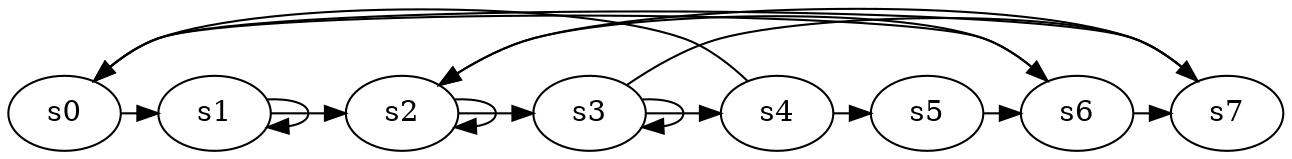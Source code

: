 digraph game_0520_cycle_8 {
    s0 [name="s0", player=0, target=1];
    s1 [name="s1", player=0];
    s2 [name="s2", player=0];
    s3 [name="s3", player=0];
    s4 [name="s4", player=0];
    s5 [name="s5", player=0];
    s6 [name="s6", player=1];
    s7 [name="s7", player=1];

    s0 -> s1 [constraint="time % 7 == 3"];
    s1 -> s2 [constraint="time % 4 == 2"];
    s2 -> s3 [constraint="time == 14 || time == 20 || time == 22"];
    s3 -> s4 [constraint="time % 2 == 0 && !(time % 5 == 0)"];
    s4 -> s5 [constraint="time == 8 || time == 19"];
    s5 -> s6 [constraint="time % 2 == 1"];
    s6 -> s7 [constraint="time == 4 || time == 9 || time == 16 || time == 22"];
    s7 -> s0 [constraint="time % 5 == 1 || time % 5 == 4"];
    s0 -> s6 [constraint="time == 5"];
    s1 -> s1 [constraint="time % 2 == 0"];
    s2 -> s2 [constraint="time % 2 == 0"];
    s3 -> s3 [constraint="time % 2 == 0"];
    s3 -> s7 [constraint="time == 6"];
    s4 -> s0 [constraint="time == 3 || time == 4 || time == 12"];
    s6 -> s2 [constraint="time == 2 || time == 6"];
    s7 -> s2 [constraint="time == 3 || time == 8 || time == 10"];
}
